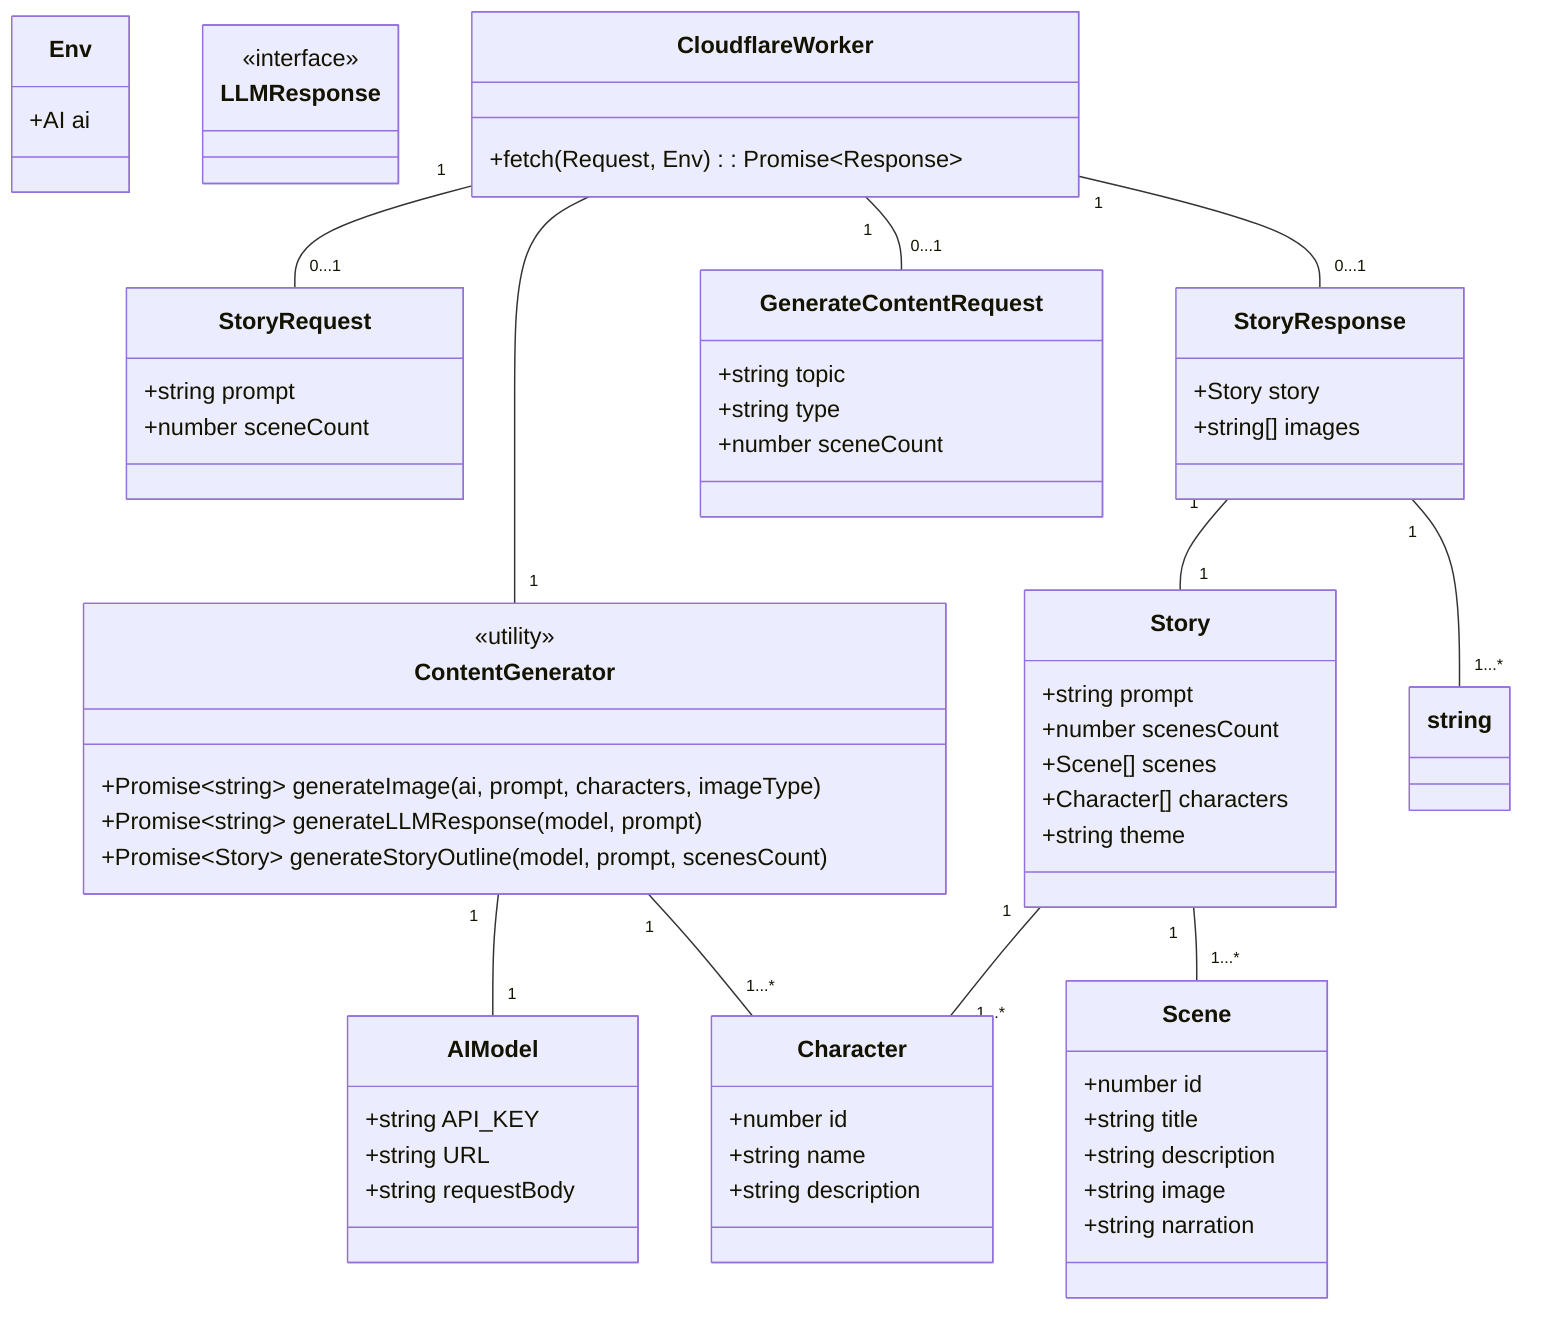 classDiagram
    class Env {
        +AI ai
    }

    class Scene {
        +number id
        +string title
        +string description
        +string image
        +string narration
    }

    class Character {
        +number id
        +string name
        +string description
    }

    class Story {
        +string prompt
        +number scenesCount
        +Scene[] scenes
        +Character[] characters
        +string theme
    }

    class StoryRequest {
        +string prompt
        +number sceneCount
    }

    class StoryResponse {
        +Story story
        +string[] images
    }

    class AIModel {
        +string API_KEY
        +string URL
        +string requestBody
    }

    class LLMResponse {
        <<interface>>
    }

    class GenerateContentRequest {
        +string topic
        +string type
        +number sceneCount
    }

    class CloudflareWorker {
        +fetch(Request, Env): Promise~Response~
    }

    %% New unified function class
    class ContentGenerator {
        <<utility>>
        +Promise~string~ generateImage(ai, prompt, characters, imageType)
        +Promise~string~ generateLLMResponse(model, prompt)
        +Promise~Story~ generateStoryOutline(model, prompt, scenesCount)
    }

    %% Updated Relations
    Story "1" -- "1...*" Scene : 
    Story "1" -- "1...*" Character : 
    StoryResponse "1" -- "1" Story : 
    StoryResponse "1" -- "1...*" string : 
    CloudflareWorker "1" -- "1" ContentGenerator
    ContentGenerator "1" -- "1...*" Character
    ContentGenerator "1" -- "1" AIModel
    CloudflareWorker "1" -- "0...1" StoryRequest
    CloudflareWorker "1" -- "0...1" GenerateContentRequest
    CloudflareWorker "1" -- "0...1" StoryResponse